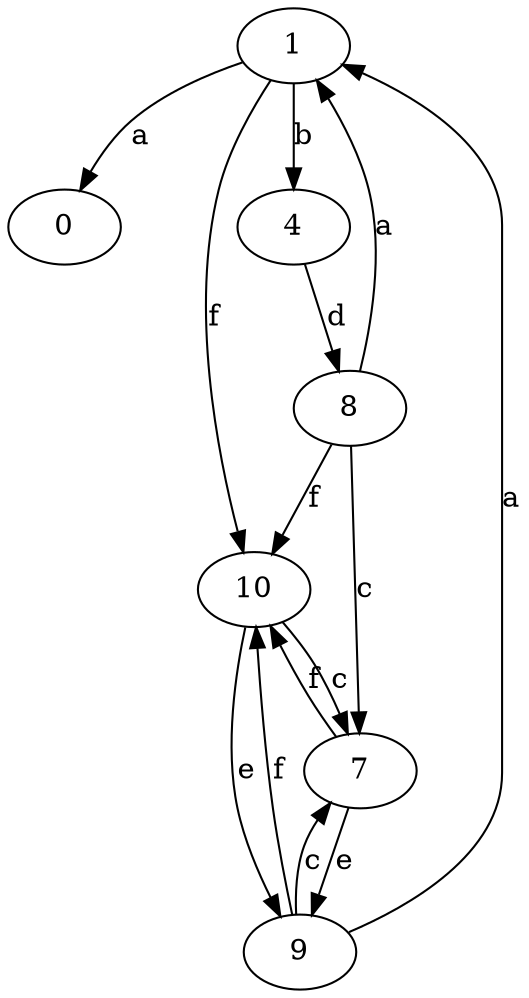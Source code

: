 strict digraph  {
0;
1;
4;
7;
8;
9;
10;
1 -> 0  [label=a];
1 -> 4  [label=b];
1 -> 10  [label=f];
4 -> 8  [label=d];
7 -> 9  [label=e];
7 -> 10  [label=f];
8 -> 1  [label=a];
8 -> 7  [label=c];
8 -> 10  [label=f];
9 -> 1  [label=a];
9 -> 7  [label=c];
9 -> 10  [label=f];
10 -> 7  [label=c];
10 -> 9  [label=e];
}
